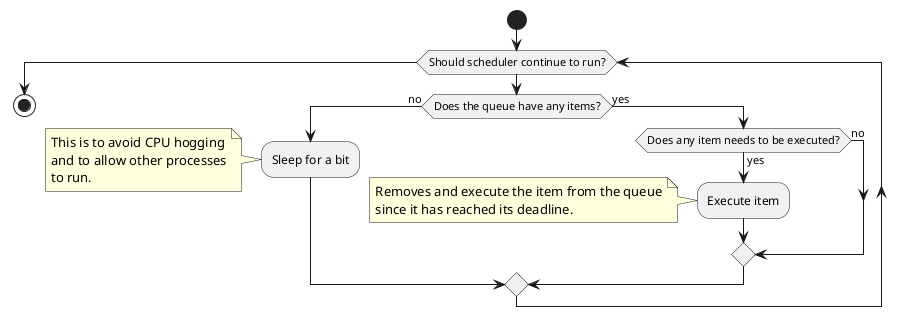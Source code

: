 @startuml
|DeadlineScheduler|
start
while (Should scheduler continue to run?)
    if (Does the queue have any items?) then (no)
        :Sleep for a bit;
        note left
            This is to avoid CPU hogging
            and to allow other processes
            to run.
        end note
    else (yes)
        if (Does any item needs to be executed?) then (yes)
            :Execute item;
            note left
                Removes and execute the item from the queue
                since it has reached its deadline.
            end note
        else (no)
        endif
    endif
endwhile
stop
@enduml
